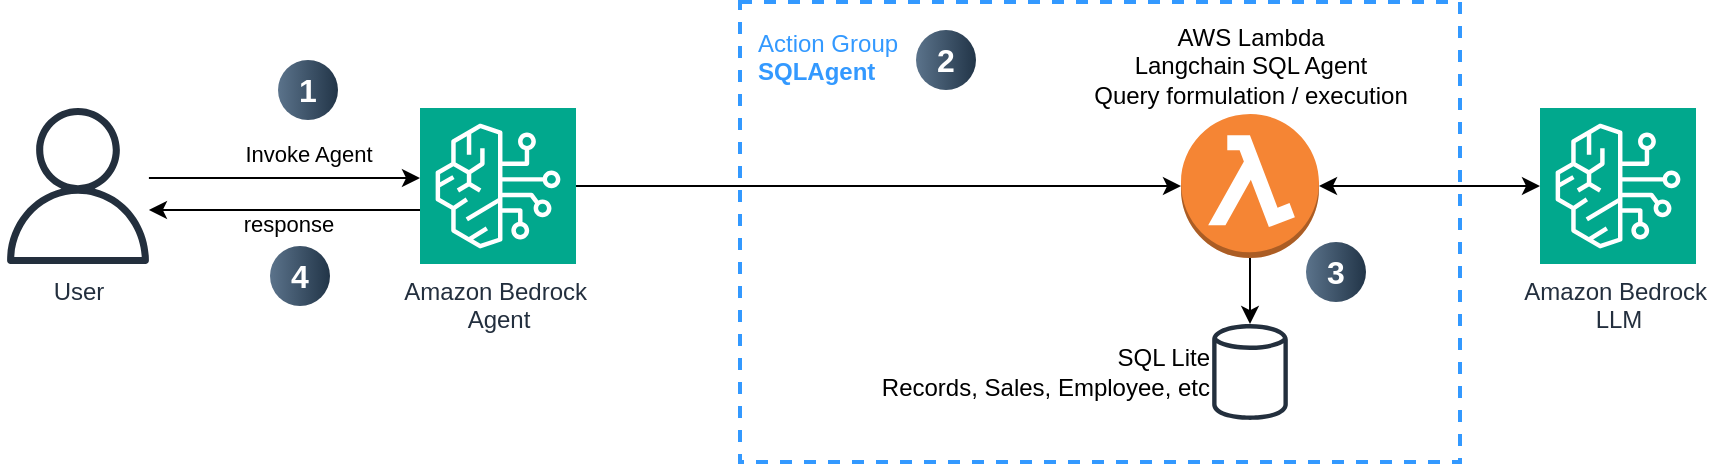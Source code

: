 <mxfile version="24.7.17">
  <diagram name="Page-1" id="cXaKhMmsQXxXB0EpLjLP">
    <mxGraphModel dx="2474" dy="854" grid="0" gridSize="10" guides="1" tooltips="1" connect="1" arrows="1" fold="1" page="0" pageScale="1" pageWidth="827" pageHeight="1169" math="0" shadow="0">
      <root>
        <mxCell id="0" />
        <mxCell id="1" parent="0" />
        <mxCell id="SQUKfxmg1fvOQb4yhyu0-2" value="&lt;font color=&quot;#3399ff&quot;&gt;Action Group&lt;/font&gt;&lt;div&gt;&lt;b&gt;&lt;font color=&quot;#3399ff&quot;&gt;SQLAgent&lt;/font&gt;&lt;/b&gt;&lt;br&gt;&lt;/div&gt;" style="rounded=1;whiteSpace=wrap;html=1;align=left;verticalAlign=top;arcSize=0;dashed=1;strokeColor=#3399FF;strokeWidth=2;spacing=9;" vertex="1" parent="1">
          <mxGeometry x="200" y="190" width="360" height="230" as="geometry" />
        </mxCell>
        <mxCell id="SQUKfxmg1fvOQb4yhyu0-3" style="edgeStyle=orthogonalEdgeStyle;rounded=0;orthogonalLoop=1;jettySize=auto;html=1;startArrow=none;startFill=0;" edge="1" parent="1" source="SQUKfxmg1fvOQb4yhyu0-1" target="SQUKfxmg1fvOQb4yhyu0-4">
          <mxGeometry relative="1" as="geometry" />
        </mxCell>
        <mxCell id="SQUKfxmg1fvOQb4yhyu0-16" style="edgeStyle=orthogonalEdgeStyle;rounded=0;orthogonalLoop=1;jettySize=auto;html=1;" edge="1" parent="1" source="SQUKfxmg1fvOQb4yhyu0-1" target="SQUKfxmg1fvOQb4yhyu0-10">
          <mxGeometry relative="1" as="geometry">
            <Array as="points">
              <mxPoint x="-26" y="294" />
              <mxPoint x="-26" y="294" />
            </Array>
          </mxGeometry>
        </mxCell>
        <mxCell id="SQUKfxmg1fvOQb4yhyu0-17" value="response" style="edgeLabel;html=1;align=center;verticalAlign=middle;resizable=0;points=[];" vertex="1" connectable="0" parent="SQUKfxmg1fvOQb4yhyu0-16">
          <mxGeometry x="0.048" y="2" relative="1" as="geometry">
            <mxPoint x="5" y="5" as="offset" />
          </mxGeometry>
        </mxCell>
        <mxCell id="SQUKfxmg1fvOQb4yhyu0-1" value="Amazon Bedrock&amp;nbsp;&lt;div&gt;Agent&lt;/div&gt;" style="sketch=0;points=[[0,0,0],[0.25,0,0],[0.5,0,0],[0.75,0,0],[1,0,0],[0,1,0],[0.25,1,0],[0.5,1,0],[0.75,1,0],[1,1,0],[0,0.25,0],[0,0.5,0],[0,0.75,0],[1,0.25,0],[1,0.5,0],[1,0.75,0]];outlineConnect=0;fontColor=#232F3E;fillColor=#01A88D;strokeColor=#ffffff;dashed=0;verticalLabelPosition=bottom;verticalAlign=top;align=center;html=1;fontSize=12;fontStyle=0;aspect=fixed;shape=mxgraph.aws4.resourceIcon;resIcon=mxgraph.aws4.bedrock;" vertex="1" parent="1">
          <mxGeometry x="40" y="243" width="78" height="78" as="geometry" />
        </mxCell>
        <mxCell id="SQUKfxmg1fvOQb4yhyu0-6" style="edgeStyle=orthogonalEdgeStyle;rounded=0;orthogonalLoop=1;jettySize=auto;html=1;startArrow=classic;startFill=1;" edge="1" parent="1" source="SQUKfxmg1fvOQb4yhyu0-4" target="SQUKfxmg1fvOQb4yhyu0-5">
          <mxGeometry relative="1" as="geometry" />
        </mxCell>
        <mxCell id="SQUKfxmg1fvOQb4yhyu0-13" style="edgeStyle=orthogonalEdgeStyle;rounded=0;orthogonalLoop=1;jettySize=auto;html=1;" edge="1" parent="1" source="SQUKfxmg1fvOQb4yhyu0-4" target="SQUKfxmg1fvOQb4yhyu0-12">
          <mxGeometry relative="1" as="geometry" />
        </mxCell>
        <mxCell id="SQUKfxmg1fvOQb4yhyu0-4" value="AWS Lambda&lt;div&gt;Langchain SQL Agent&lt;br&gt;&lt;div&gt;Query formulation / execution&lt;/div&gt;&lt;/div&gt;" style="outlineConnect=0;dashed=0;verticalLabelPosition=top;verticalAlign=bottom;align=center;html=1;shape=mxgraph.aws3.lambda_function;fillColor=#F58534;gradientColor=none;labelPosition=center;" vertex="1" parent="1">
          <mxGeometry x="420.5" y="246" width="69" height="72" as="geometry" />
        </mxCell>
        <mxCell id="SQUKfxmg1fvOQb4yhyu0-5" value="Amazon Bedrock&amp;nbsp;&lt;div&gt;LLM&lt;/div&gt;" style="sketch=0;points=[[0,0,0],[0.25,0,0],[0.5,0,0],[0.75,0,0],[1,0,0],[0,1,0],[0.25,1,0],[0.5,1,0],[0.75,1,0],[1,1,0],[0,0.25,0],[0,0.5,0],[0,0.75,0],[1,0.25,0],[1,0.5,0],[1,0.75,0]];outlineConnect=0;fontColor=#232F3E;fillColor=#01A88D;strokeColor=#ffffff;dashed=0;verticalLabelPosition=bottom;verticalAlign=top;align=center;html=1;fontSize=12;fontStyle=0;aspect=fixed;shape=mxgraph.aws4.resourceIcon;resIcon=mxgraph.aws4.bedrock;" vertex="1" parent="1">
          <mxGeometry x="600" y="243" width="78" height="78" as="geometry" />
        </mxCell>
        <mxCell id="SQUKfxmg1fvOQb4yhyu0-11" style="edgeStyle=orthogonalEdgeStyle;rounded=0;orthogonalLoop=1;jettySize=auto;html=1;" edge="1" parent="1" source="SQUKfxmg1fvOQb4yhyu0-10" target="SQUKfxmg1fvOQb4yhyu0-1">
          <mxGeometry relative="1" as="geometry">
            <Array as="points">
              <mxPoint x="-24" y="278" />
              <mxPoint x="-24" y="278" />
            </Array>
          </mxGeometry>
        </mxCell>
        <mxCell id="SQUKfxmg1fvOQb4yhyu0-14" value="Invoke Agent" style="edgeLabel;html=1;align=center;verticalAlign=middle;resizable=0;points=[];" vertex="1" connectable="0" parent="SQUKfxmg1fvOQb4yhyu0-11">
          <mxGeometry x="0.174" relative="1" as="geometry">
            <mxPoint y="-12" as="offset" />
          </mxGeometry>
        </mxCell>
        <mxCell id="SQUKfxmg1fvOQb4yhyu0-10" value="User" style="sketch=0;outlineConnect=0;fontColor=#232F3E;gradientColor=none;fillColor=#232F3D;strokeColor=none;dashed=0;verticalLabelPosition=bottom;verticalAlign=top;align=center;html=1;fontSize=12;fontStyle=0;aspect=fixed;pointerEvents=1;shape=mxgraph.aws4.user;" vertex="1" parent="1">
          <mxGeometry x="-170" y="243" width="78" height="78" as="geometry" />
        </mxCell>
        <mxCell id="SQUKfxmg1fvOQb4yhyu0-12" value="&lt;span style=&quot;color: rgb(0, 0, 0); text-align: right; background-color: rgb(255, 255, 255);&quot;&gt;SQL Lite&lt;/span&gt;&lt;div style=&quot;color: rgb(0, 0, 0); text-align: right;&quot;&gt;Records, Sales, Employee, etc&lt;/div&gt;" style="sketch=0;outlineConnect=0;fontColor=#232F3E;gradientColor=none;fillColor=#232F3D;strokeColor=none;dashed=0;verticalLabelPosition=middle;verticalAlign=middle;align=right;html=1;fontSize=12;fontStyle=0;aspect=fixed;pointerEvents=1;shape=mxgraph.aws4.generic_database;labelPosition=left;" vertex="1" parent="1">
          <mxGeometry x="436.09" y="350" width="37.82" height="50" as="geometry" />
        </mxCell>
        <mxCell id="SQUKfxmg1fvOQb4yhyu0-15" value="1" style="ellipse;whiteSpace=wrap;html=1;aspect=fixed;rotation=0;gradientColor=#223548;strokeColor=none;gradientDirection=east;fillColor=#5b738b;rounded=0;pointerEvents=0;fontFamily=Helvetica;fontSize=16;fontColor=#FFFFFF;spacingTop=4;spacingBottom=4;spacingLeft=4;spacingRight=4;points=[];fontStyle=1" vertex="1" parent="1">
          <mxGeometry x="-31" y="219" width="30" height="30" as="geometry" />
        </mxCell>
        <mxCell id="SQUKfxmg1fvOQb4yhyu0-18" value="2" style="ellipse;whiteSpace=wrap;html=1;aspect=fixed;rotation=0;gradientColor=#223548;strokeColor=none;gradientDirection=east;fillColor=#5b738b;rounded=0;pointerEvents=0;fontFamily=Helvetica;fontSize=16;fontColor=#FFFFFF;spacingTop=4;spacingBottom=4;spacingLeft=4;spacingRight=4;points=[];fontStyle=1" vertex="1" parent="1">
          <mxGeometry x="288" y="204" width="30" height="30" as="geometry" />
        </mxCell>
        <mxCell id="SQUKfxmg1fvOQb4yhyu0-19" value="4" style="ellipse;whiteSpace=wrap;html=1;aspect=fixed;rotation=0;gradientColor=#223548;strokeColor=none;gradientDirection=east;fillColor=#5b738b;rounded=0;pointerEvents=0;fontFamily=Helvetica;fontSize=16;fontColor=#FFFFFF;spacingTop=4;spacingBottom=4;spacingLeft=4;spacingRight=4;points=[];fontStyle=1" vertex="1" parent="1">
          <mxGeometry x="-35" y="312" width="30" height="30" as="geometry" />
        </mxCell>
        <mxCell id="SQUKfxmg1fvOQb4yhyu0-20" value="3" style="ellipse;whiteSpace=wrap;html=1;aspect=fixed;rotation=0;gradientColor=#223548;strokeColor=none;gradientDirection=east;fillColor=#5b738b;rounded=0;pointerEvents=0;fontFamily=Helvetica;fontSize=16;fontColor=#FFFFFF;spacingTop=4;spacingBottom=4;spacingLeft=4;spacingRight=4;points=[];fontStyle=1" vertex="1" parent="1">
          <mxGeometry x="483" y="310" width="30" height="30" as="geometry" />
        </mxCell>
      </root>
    </mxGraphModel>
  </diagram>
</mxfile>
